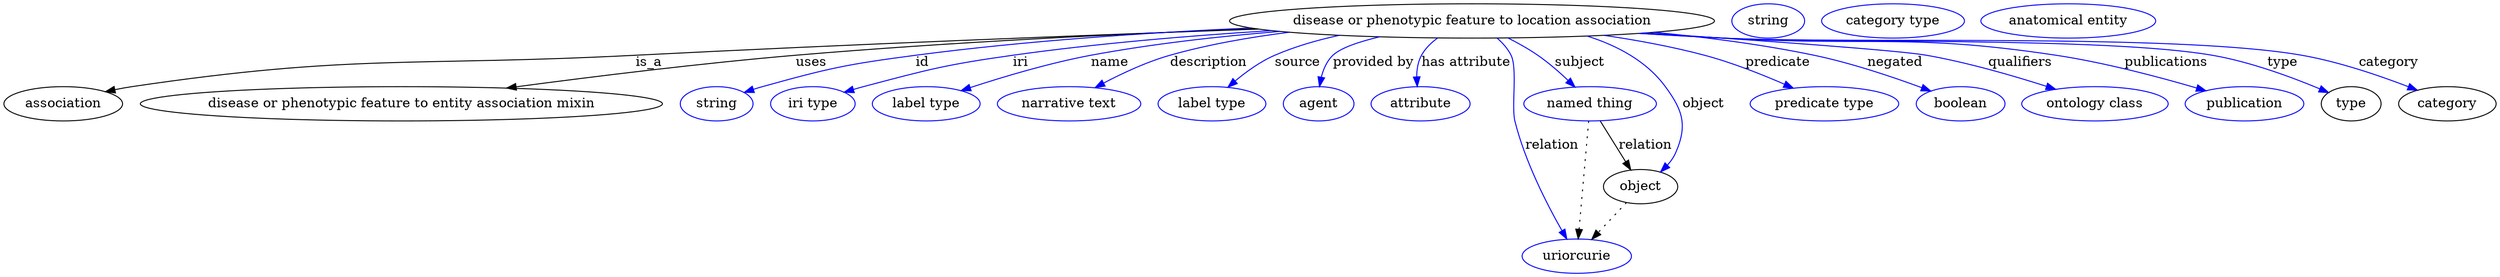 digraph {
	graph [bb="0,0,2137,283"];
	node [label="\N"];
	"disease or phenotypic feature to location association"	[height=0.5,
		label="disease or phenotypic feature to location association",
		pos="1237,265",
		width=5.4342];
	association	[height=0.5,
		pos="50.046,178",
		width=1.3902];
	"disease or phenotypic feature to location association" -> association	[label=is_a,
		lp="537.05,221.5",
		pos="e,85.967,190.6 1062.4,256.85 918.4,250.61 708.89,240.73 526.05,229 340.51,217.09 291.96,229.24 109.05,196 104.68,195.21 100.17,194.22 \
95.689,193.13"];
	"disease or phenotypic feature to entity association mixin"	[height=0.5,
		pos="329.05,178",
		width=5.8495];
	"disease or phenotypic feature to location association" -> "disease or phenotypic feature to entity association mixin"	[label=uses,
		lp="673.05,221.5",
		pos="e,416.85,194.4 1059.9,257.31 945.83,251.99 794.43,243.07 661.05,229 581.92,220.65 492.79,206.99 426.82,196.06"];
	id	[color=blue,
		height=0.5,
		label=string,
		pos="588.05,178",
		width=0.84854];
	"disease or phenotypic feature to location association" -> id	[color=blue,
		label=id,
		lp="769.55,221.5",
		pos="e,611.49,189.72 1058,257.69 969.17,252.8 860.54,244.17 764.05,229 702.6,219.34 687.09,215.56 628.05,196 625.66,195.21 623.23,194.34 \
620.79,193.42",
		style=solid];
	iri	[color=blue,
		height=0.5,
		label="iri type",
		pos="673.05,178",
		width=1.011];
	"disease or phenotypic feature to location association" -> iri	[color=blue,
		label=iri,
		lp="855.55,221.5",
		pos="e,701.1,189.9 1073.5,255.03 1004,249.72 922.21,241.51 849.05,229 790.29,218.96 775.97,213.69 719.05,196 716.3,195.15 713.48,194.22 \
710.65,193.26",
		style=solid];
	name	[color=blue,
		height=0.5,
		label="label type",
		pos="773.05,178",
		width=1.2638];
	"disease or phenotypic feature to location association" -> name	[color=blue,
		label=name,
		lp="933.55,221.5",
		pos="e,803.03,191.54 1082.2,254 1029.6,248.76 970.91,240.86 918.05,229 881.56,220.81 841.46,206.56 812.7,195.36",
		style=solid];
	description	[color=blue,
		height=0.5,
		label="narrative text",
		pos="894.05,178",
		width=1.6068];
	"disease or phenotypic feature to location association" -> description	[color=blue,
		label=description,
		lp="1017.5,221.5",
		pos="e,917.47,194.62 1093.3,252.72 1058,247.55 1020.7,240 987.05,229 965.68,222.01 943.45,210.24 926.08,199.88",
		style=solid];
	source	[color=blue,
		height=0.5,
		label="label type",
		pos="1015,178",
		width=1.2638];
	"disease or phenotypic feature to location association" -> source	[color=blue,
		label=source,
		lp="1093,221.5",
		pos="e,1030.3,195.37 1134.3,249.61 1114,244.64 1093.4,237.96 1075,229 1061.4,222.37 1048.3,212.02 1037.8,202.46",
		style=solid];
	"provided by"	[color=blue,
		height=0.5,
		label=agent,
		pos="1108,178",
		width=0.83048];
	"disease or phenotypic feature to location association" -> "provided by"	[color=blue,
		label="provided by",
		lp="1157,221.5",
		pos="e,1109.6,196.39 1154,248.62 1142.9,243.76 1132.5,237.38 1124,229 1117.9,222.89 1114.1,214.4 1111.8,206.15",
		style=solid];
	"has attribute"	[color=blue,
		height=0.5,
		label=attribute,
		pos="1196,178",
		width=1.1193];
	"disease or phenotypic feature to location association" -> "has attribute"	[color=blue,
		label="has attribute",
		lp="1230.5,221.5",
		pos="e,1193.1,195.98 1211.2,246.98 1205.5,241.91 1200.2,235.86 1197,229 1193.8,221.97 1192.7,213.75 1192.6,206.03",
		style=solid];
	subject	[color=blue,
		height=0.5,
		label="named thing",
		pos="1347,178",
		width=1.5346];
	"disease or phenotypic feature to location association" -> subject	[color=blue,
		label=subject,
		lp="1329.5,221.5",
		pos="e,1330.4,195.55 1265.7,247.09 1274.3,241.62 1283.8,235.32 1292,229 1302.6,220.92 1313.6,211.24 1322.9,202.55",
		style=solid];
	predicate	[color=blue,
		height=0.5,
		label="predicate type",
		pos="1550,178",
		width=1.679];
	"disease or phenotypic feature to location association" -> predicate	[color=blue,
		label=predicate,
		lp="1514,221.5",
		pos="e,1525.2,194.42 1358.9,250.9 1389.7,245.76 1422.5,238.68 1452,229 1474.4,221.67 1497.9,209.82 1516.3,199.49",
		style=solid];
	relation	[color=blue,
		height=0.5,
		label=uriorcurie,
		pos="1334,18",
		width=1.2638];
	"disease or phenotypic feature to location association" -> relation	[color=blue,
		label=relation,
		lp="1315,134.5",
		pos="e,1327.3,36.216 1252.5,246.73 1256.7,241.34 1261,235.18 1264,229 1278.2,200.54 1273.4,190.31 1283,160 1295.8,119.79 1312.9,73.971 \
1323.7,45.767",
		style=solid];
	negated	[color=blue,
		height=0.5,
		label=boolean,
		pos="1667,178",
		width=1.0652];
	"disease or phenotypic feature to location association" -> negated	[color=blue,
		label=negated,
		lp="1610.5,221.5",
		pos="e,1641.6,191.63 1373.2,252.03 1439.3,245.49 1511.2,237.09 1543,229 1574.2,221.08 1608,207.08 1632.4,195.91",
		style=solid];
	qualifiers	[color=blue,
		height=0.5,
		label="ontology class",
		pos="1785,178",
		width=1.7151];
	"disease or phenotypic feature to location association" -> qualifiers	[color=blue,
		label=qualifiers,
		lp="1716.5,221.5",
		pos="e,1750.8,193.09 1375.4,252.24 1488.1,242.61 1629.5,230.36 1636,229 1672.3,221.44 1712,207.85 1741.2,196.75",
		style=solid];
	publications	[color=blue,
		height=0.5,
		label=publication,
		pos="1915,178",
		width=1.3902];
	"disease or phenotypic feature to location association" -> publications	[color=blue,
		label=publications,
		lp="1841.5,221.5",
		pos="e,1881.3,191.48 1373.9,252.14 1396.3,250.32 1419.3,248.55 1441,247 1576.5,237.36 1612.3,252.42 1746,229 1789.7,221.36 1838,206.38 \
1871.7,194.8",
		style=solid];
	type	[height=0.5,
		pos="2010,178",
		width=0.75];
	"disease or phenotypic feature to location association" -> type	[color=blue,
		label=type,
		lp="1943,221.5",
		pos="e,1988.9,189.74 1372,251.95 1395,250.12 1418.7,248.39 1441,247 1538.3,240.95 1783.3,247.18 1879,229 1914.9,222.19 1953.7,206.22 \
1979.6,194.15",
		style=solid];
	category	[height=0.5,
		pos="2096,178",
		width=1.1374];
	"disease or phenotypic feature to location association" -> category	[color=blue,
		label=category,
		lp="2036.5,221.5",
		pos="e,2069.2,191.67 1371.4,251.87 1394.6,250.05 1418.5,248.33 1441,247 1556,240.22 1846,251.02 1959,229 1994.3,222.12 2032.7,207.48 \
2059.8,195.81",
		style=solid];
	object	[height=0.5,
		pos="1394,91",
		width=0.9027];
	"disease or phenotypic feature to location association" -> object	[color=blue,
		label=object,
		lp="1444,178",
		pos="e,1408.6,107.14 1330.1,249.09 1361,239.27 1392.2,223 1411,196 1428.7,170.64 1429.8,156.36 1420,127 1418.7,123.07 1416.8,119.22 1414.6,\
115.6",
		style=solid];
	subject -> relation	[pos="e,1335.5,36.188 1345.6,159.79 1343.4,132.48 1339,78.994 1336.3,46.38",
		style=dotted];
	subject -> object	[label=relation,
		lp="1395,134.5",
		pos="e,1384.9,108.47 1356.3,160.21 1363.1,148.02 1372.3,131.32 1380,117.49"];
	association_type	[color=blue,
		height=0.5,
		label=string,
		pos="1481,265",
		width=0.84854];
	association_category	[color=blue,
		height=0.5,
		label="category type",
		pos="1588,265",
		width=1.6249];
	object -> relation	[pos="e,1347.7,35.205 1380.7,74.243 1373,65.088 1363.1,53.364 1354.4,43.074",
		style=dotted];
	"disease or phenotypic feature to location association_object"	[color=blue,
		height=0.5,
		label="anatomical entity",
		pos="1737,265",
		width=2.004];
}
